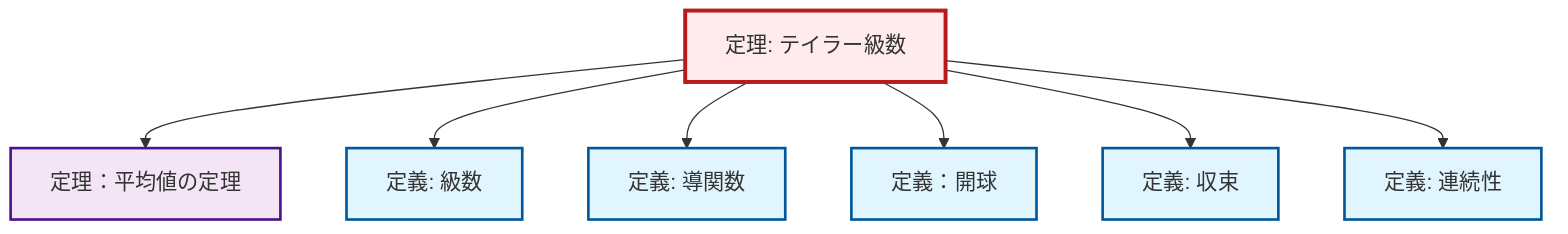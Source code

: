 graph TD
    classDef definition fill:#e1f5fe,stroke:#01579b,stroke-width:2px
    classDef theorem fill:#f3e5f5,stroke:#4a148c,stroke-width:2px
    classDef axiom fill:#fff3e0,stroke:#e65100,stroke-width:2px
    classDef example fill:#e8f5e9,stroke:#1b5e20,stroke-width:2px
    classDef current fill:#ffebee,stroke:#b71c1c,stroke-width:3px
    def-convergence["定義: 収束"]:::definition
    thm-taylor-series["定理: テイラー級数"]:::theorem
    def-series["定義: 級数"]:::definition
    thm-mean-value["定理：平均値の定理"]:::theorem
    def-derivative["定義: 導関数"]:::definition
    def-continuity["定義: 連続性"]:::definition
    def-open-ball["定義：開球"]:::definition
    thm-taylor-series --> thm-mean-value
    thm-taylor-series --> def-series
    thm-taylor-series --> def-derivative
    thm-taylor-series --> def-open-ball
    thm-taylor-series --> def-convergence
    thm-taylor-series --> def-continuity
    class thm-taylor-series current